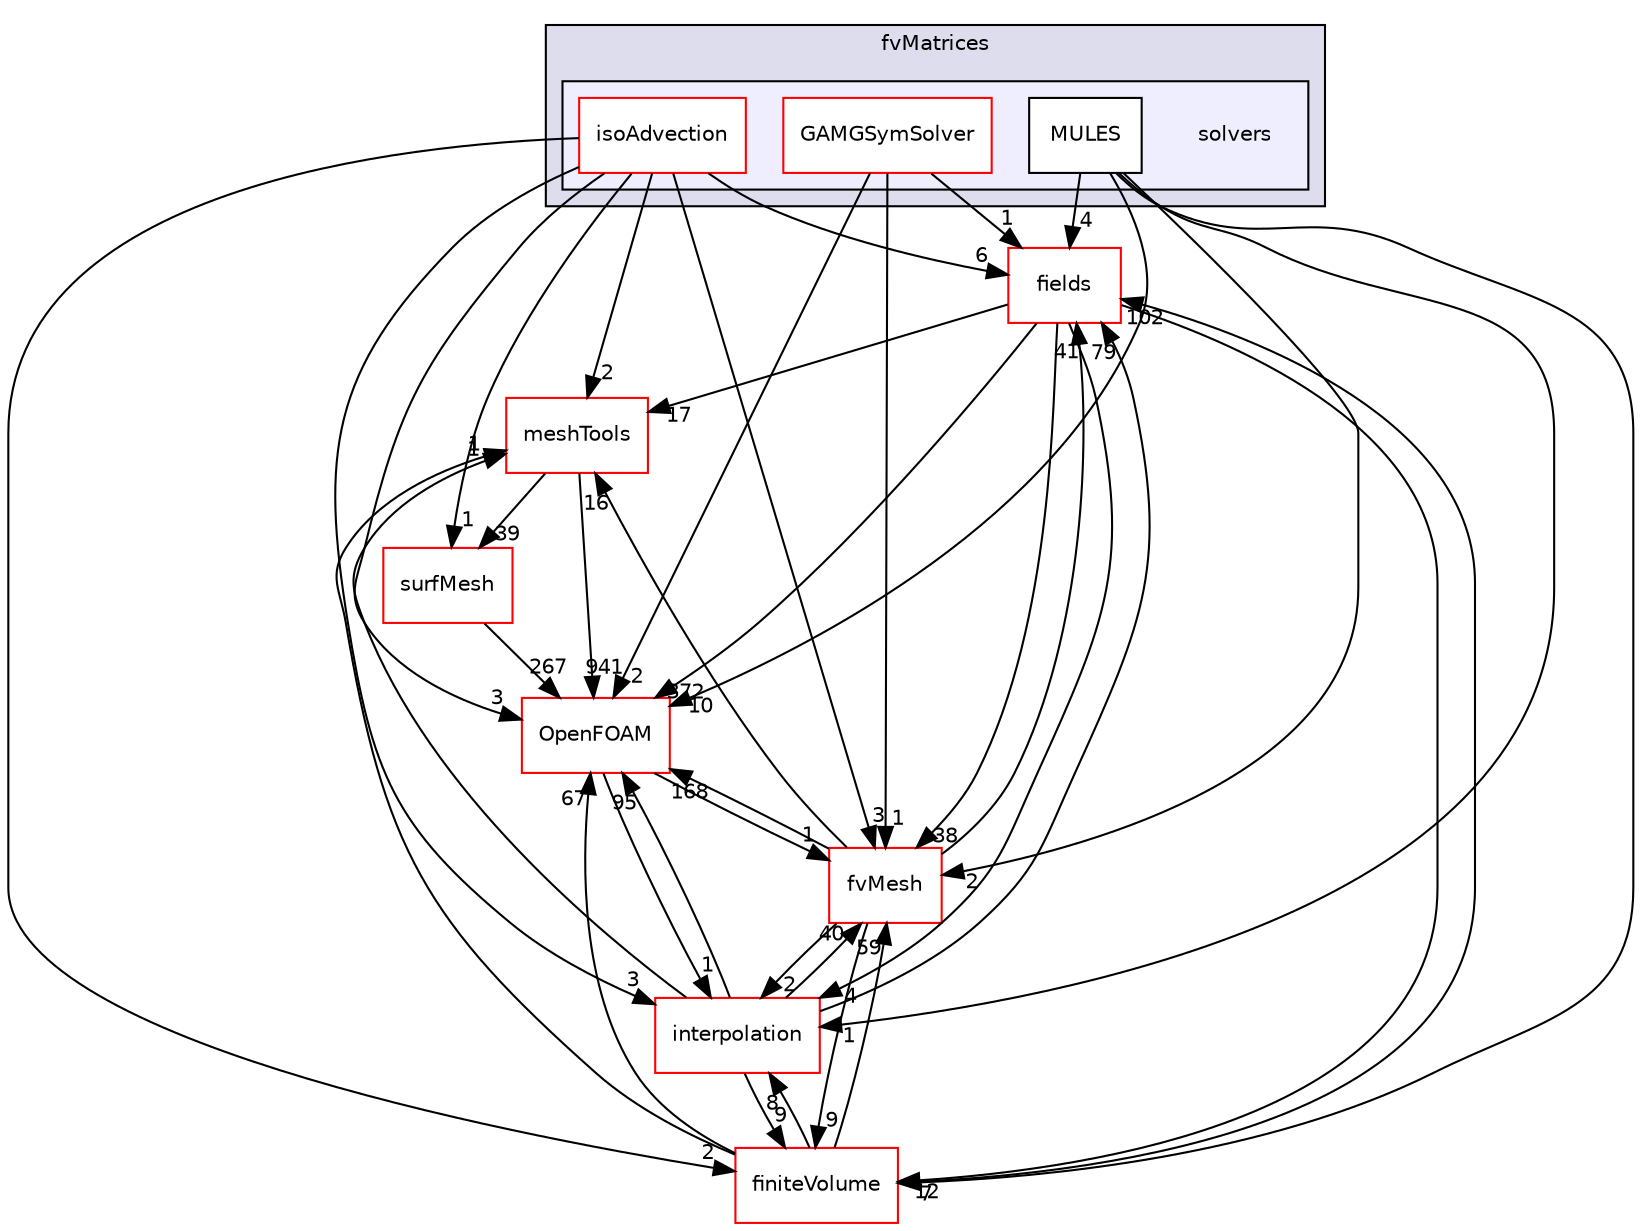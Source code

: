 digraph "src/finiteVolume/fvMatrices/solvers" {
  bgcolor=transparent;
  compound=true
  node [ fontsize="10", fontname="Helvetica"];
  edge [ labelfontsize="10", labelfontname="Helvetica"];
  subgraph clusterdir_5d57e3901430bcc99a7ddac11a899224 {
    graph [ bgcolor="#ddddee", pencolor="black", label="fvMatrices" fontname="Helvetica", fontsize="10", URL="dir_5d57e3901430bcc99a7ddac11a899224.html"]
  subgraph clusterdir_21e8caa1e273a2fd1ca8d8e5e2ca4486 {
    graph [ bgcolor="#eeeeff", pencolor="black", label="" URL="dir_21e8caa1e273a2fd1ca8d8e5e2ca4486.html"];
    dir_21e8caa1e273a2fd1ca8d8e5e2ca4486 [shape=plaintext label="solvers"];
    dir_f99e131fc9aeec90fd7de12971615c66 [shape=box label="GAMGSymSolver" color="red" fillcolor="white" style="filled" URL="dir_f99e131fc9aeec90fd7de12971615c66.html"];
    dir_475bdeb68d0cb3f2319d6ab5a11f68a7 [shape=box label="isoAdvection" color="red" fillcolor="white" style="filled" URL="dir_475bdeb68d0cb3f2319d6ab5a11f68a7.html"];
    dir_87813a55ec739ef0a6011feca433f374 [shape=box label="MULES" color="black" fillcolor="white" style="filled" URL="dir_87813a55ec739ef0a6011feca433f374.html"];
  }
  }
  dir_25ab4a83a983f7bb7a38b7f63bb141b7 [shape=box label="fields" color="red" URL="dir_25ab4a83a983f7bb7a38b7f63bb141b7.html"];
  dir_0a88fe22feb23ce5f078a04a1df67721 [shape=box label="surfMesh" color="red" URL="dir_0a88fe22feb23ce5f078a04a1df67721.html"];
  dir_ae30ad0bef50cf391b24c614251bb9fd [shape=box label="meshTools" color="red" URL="dir_ae30ad0bef50cf391b24c614251bb9fd.html"];
  dir_2ea871e4defbdbd60808750cae643c63 [shape=box label="finiteVolume" color="red" URL="dir_2ea871e4defbdbd60808750cae643c63.html"];
  dir_c382fa095c9c33d8673c0dd60aaef275 [shape=box label="fvMesh" color="red" URL="dir_c382fa095c9c33d8673c0dd60aaef275.html"];
  dir_a586eb954e2e5e74ecf6fe95a2457777 [shape=box label="interpolation" color="red" URL="dir_a586eb954e2e5e74ecf6fe95a2457777.html"];
  dir_c5473ff19b20e6ec4dfe5c310b3778a8 [shape=box label="OpenFOAM" color="red" URL="dir_c5473ff19b20e6ec4dfe5c310b3778a8.html"];
  dir_f99e131fc9aeec90fd7de12971615c66->dir_25ab4a83a983f7bb7a38b7f63bb141b7 [headlabel="1", labeldistance=1.5 headhref="dir_001098_000890.html"];
  dir_f99e131fc9aeec90fd7de12971615c66->dir_c382fa095c9c33d8673c0dd60aaef275 [headlabel="1", labeldistance=1.5 headhref="dir_001098_001106.html"];
  dir_f99e131fc9aeec90fd7de12971615c66->dir_c5473ff19b20e6ec4dfe5c310b3778a8 [headlabel="2", labeldistance=1.5 headhref="dir_001098_002151.html"];
  dir_25ab4a83a983f7bb7a38b7f63bb141b7->dir_ae30ad0bef50cf391b24c614251bb9fd [headlabel="17", labeldistance=1.5 headhref="dir_000890_001949.html"];
  dir_25ab4a83a983f7bb7a38b7f63bb141b7->dir_2ea871e4defbdbd60808750cae643c63 [headlabel="12", labeldistance=1.5 headhref="dir_000890_001030.html"];
  dir_25ab4a83a983f7bb7a38b7f63bb141b7->dir_c382fa095c9c33d8673c0dd60aaef275 [headlabel="38", labeldistance=1.5 headhref="dir_000890_001106.html"];
  dir_25ab4a83a983f7bb7a38b7f63bb141b7->dir_a586eb954e2e5e74ecf6fe95a2457777 [headlabel="4", labeldistance=1.5 headhref="dir_000890_000815.html"];
  dir_25ab4a83a983f7bb7a38b7f63bb141b7->dir_c5473ff19b20e6ec4dfe5c310b3778a8 [headlabel="372", labeldistance=1.5 headhref="dir_000890_002151.html"];
  dir_0a88fe22feb23ce5f078a04a1df67721->dir_c5473ff19b20e6ec4dfe5c310b3778a8 [headlabel="267", labeldistance=1.5 headhref="dir_003623_002151.html"];
  dir_ae30ad0bef50cf391b24c614251bb9fd->dir_0a88fe22feb23ce5f078a04a1df67721 [headlabel="39", labeldistance=1.5 headhref="dir_001949_003623.html"];
  dir_ae30ad0bef50cf391b24c614251bb9fd->dir_c5473ff19b20e6ec4dfe5c310b3778a8 [headlabel="941", labeldistance=1.5 headhref="dir_001949_002151.html"];
  dir_2ea871e4defbdbd60808750cae643c63->dir_25ab4a83a983f7bb7a38b7f63bb141b7 [headlabel="102", labeldistance=1.5 headhref="dir_001030_000890.html"];
  dir_2ea871e4defbdbd60808750cae643c63->dir_ae30ad0bef50cf391b24c614251bb9fd [headlabel="1", labeldistance=1.5 headhref="dir_001030_001949.html"];
  dir_2ea871e4defbdbd60808750cae643c63->dir_c382fa095c9c33d8673c0dd60aaef275 [headlabel="59", labeldistance=1.5 headhref="dir_001030_001106.html"];
  dir_2ea871e4defbdbd60808750cae643c63->dir_a586eb954e2e5e74ecf6fe95a2457777 [headlabel="8", labeldistance=1.5 headhref="dir_001030_000815.html"];
  dir_2ea871e4defbdbd60808750cae643c63->dir_c5473ff19b20e6ec4dfe5c310b3778a8 [headlabel="67", labeldistance=1.5 headhref="dir_001030_002151.html"];
  dir_475bdeb68d0cb3f2319d6ab5a11f68a7->dir_25ab4a83a983f7bb7a38b7f63bb141b7 [headlabel="6", labeldistance=1.5 headhref="dir_001101_000890.html"];
  dir_475bdeb68d0cb3f2319d6ab5a11f68a7->dir_0a88fe22feb23ce5f078a04a1df67721 [headlabel="1", labeldistance=1.5 headhref="dir_001101_003623.html"];
  dir_475bdeb68d0cb3f2319d6ab5a11f68a7->dir_ae30ad0bef50cf391b24c614251bb9fd [headlabel="2", labeldistance=1.5 headhref="dir_001101_001949.html"];
  dir_475bdeb68d0cb3f2319d6ab5a11f68a7->dir_2ea871e4defbdbd60808750cae643c63 [headlabel="2", labeldistance=1.5 headhref="dir_001101_001030.html"];
  dir_475bdeb68d0cb3f2319d6ab5a11f68a7->dir_c382fa095c9c33d8673c0dd60aaef275 [headlabel="3", labeldistance=1.5 headhref="dir_001101_001106.html"];
  dir_475bdeb68d0cb3f2319d6ab5a11f68a7->dir_a586eb954e2e5e74ecf6fe95a2457777 [headlabel="3", labeldistance=1.5 headhref="dir_001101_000815.html"];
  dir_475bdeb68d0cb3f2319d6ab5a11f68a7->dir_c5473ff19b20e6ec4dfe5c310b3778a8 [headlabel="3", labeldistance=1.5 headhref="dir_001101_002151.html"];
  dir_87813a55ec739ef0a6011feca433f374->dir_25ab4a83a983f7bb7a38b7f63bb141b7 [headlabel="4", labeldistance=1.5 headhref="dir_001105_000890.html"];
  dir_87813a55ec739ef0a6011feca433f374->dir_2ea871e4defbdbd60808750cae643c63 [headlabel="7", labeldistance=1.5 headhref="dir_001105_001030.html"];
  dir_87813a55ec739ef0a6011feca433f374->dir_c382fa095c9c33d8673c0dd60aaef275 [headlabel="2", labeldistance=1.5 headhref="dir_001105_001106.html"];
  dir_87813a55ec739ef0a6011feca433f374->dir_a586eb954e2e5e74ecf6fe95a2457777 [headlabel="1", labeldistance=1.5 headhref="dir_001105_000815.html"];
  dir_87813a55ec739ef0a6011feca433f374->dir_c5473ff19b20e6ec4dfe5c310b3778a8 [headlabel="10", labeldistance=1.5 headhref="dir_001105_002151.html"];
  dir_c382fa095c9c33d8673c0dd60aaef275->dir_25ab4a83a983f7bb7a38b7f63bb141b7 [headlabel="41", labeldistance=1.5 headhref="dir_001106_000890.html"];
  dir_c382fa095c9c33d8673c0dd60aaef275->dir_ae30ad0bef50cf391b24c614251bb9fd [headlabel="16", labeldistance=1.5 headhref="dir_001106_001949.html"];
  dir_c382fa095c9c33d8673c0dd60aaef275->dir_2ea871e4defbdbd60808750cae643c63 [headlabel="9", labeldistance=1.5 headhref="dir_001106_001030.html"];
  dir_c382fa095c9c33d8673c0dd60aaef275->dir_a586eb954e2e5e74ecf6fe95a2457777 [headlabel="2", labeldistance=1.5 headhref="dir_001106_000815.html"];
  dir_c382fa095c9c33d8673c0dd60aaef275->dir_c5473ff19b20e6ec4dfe5c310b3778a8 [headlabel="168", labeldistance=1.5 headhref="dir_001106_002151.html"];
  dir_a586eb954e2e5e74ecf6fe95a2457777->dir_25ab4a83a983f7bb7a38b7f63bb141b7 [headlabel="79", labeldistance=1.5 headhref="dir_000815_000890.html"];
  dir_a586eb954e2e5e74ecf6fe95a2457777->dir_ae30ad0bef50cf391b24c614251bb9fd [headlabel="1", labeldistance=1.5 headhref="dir_000815_001949.html"];
  dir_a586eb954e2e5e74ecf6fe95a2457777->dir_2ea871e4defbdbd60808750cae643c63 [headlabel="9", labeldistance=1.5 headhref="dir_000815_001030.html"];
  dir_a586eb954e2e5e74ecf6fe95a2457777->dir_c382fa095c9c33d8673c0dd60aaef275 [headlabel="40", labeldistance=1.5 headhref="dir_000815_001106.html"];
  dir_a586eb954e2e5e74ecf6fe95a2457777->dir_c5473ff19b20e6ec4dfe5c310b3778a8 [headlabel="95", labeldistance=1.5 headhref="dir_000815_002151.html"];
  dir_c5473ff19b20e6ec4dfe5c310b3778a8->dir_c382fa095c9c33d8673c0dd60aaef275 [headlabel="1", labeldistance=1.5 headhref="dir_002151_001106.html"];
  dir_c5473ff19b20e6ec4dfe5c310b3778a8->dir_a586eb954e2e5e74ecf6fe95a2457777 [headlabel="1", labeldistance=1.5 headhref="dir_002151_000815.html"];
}
